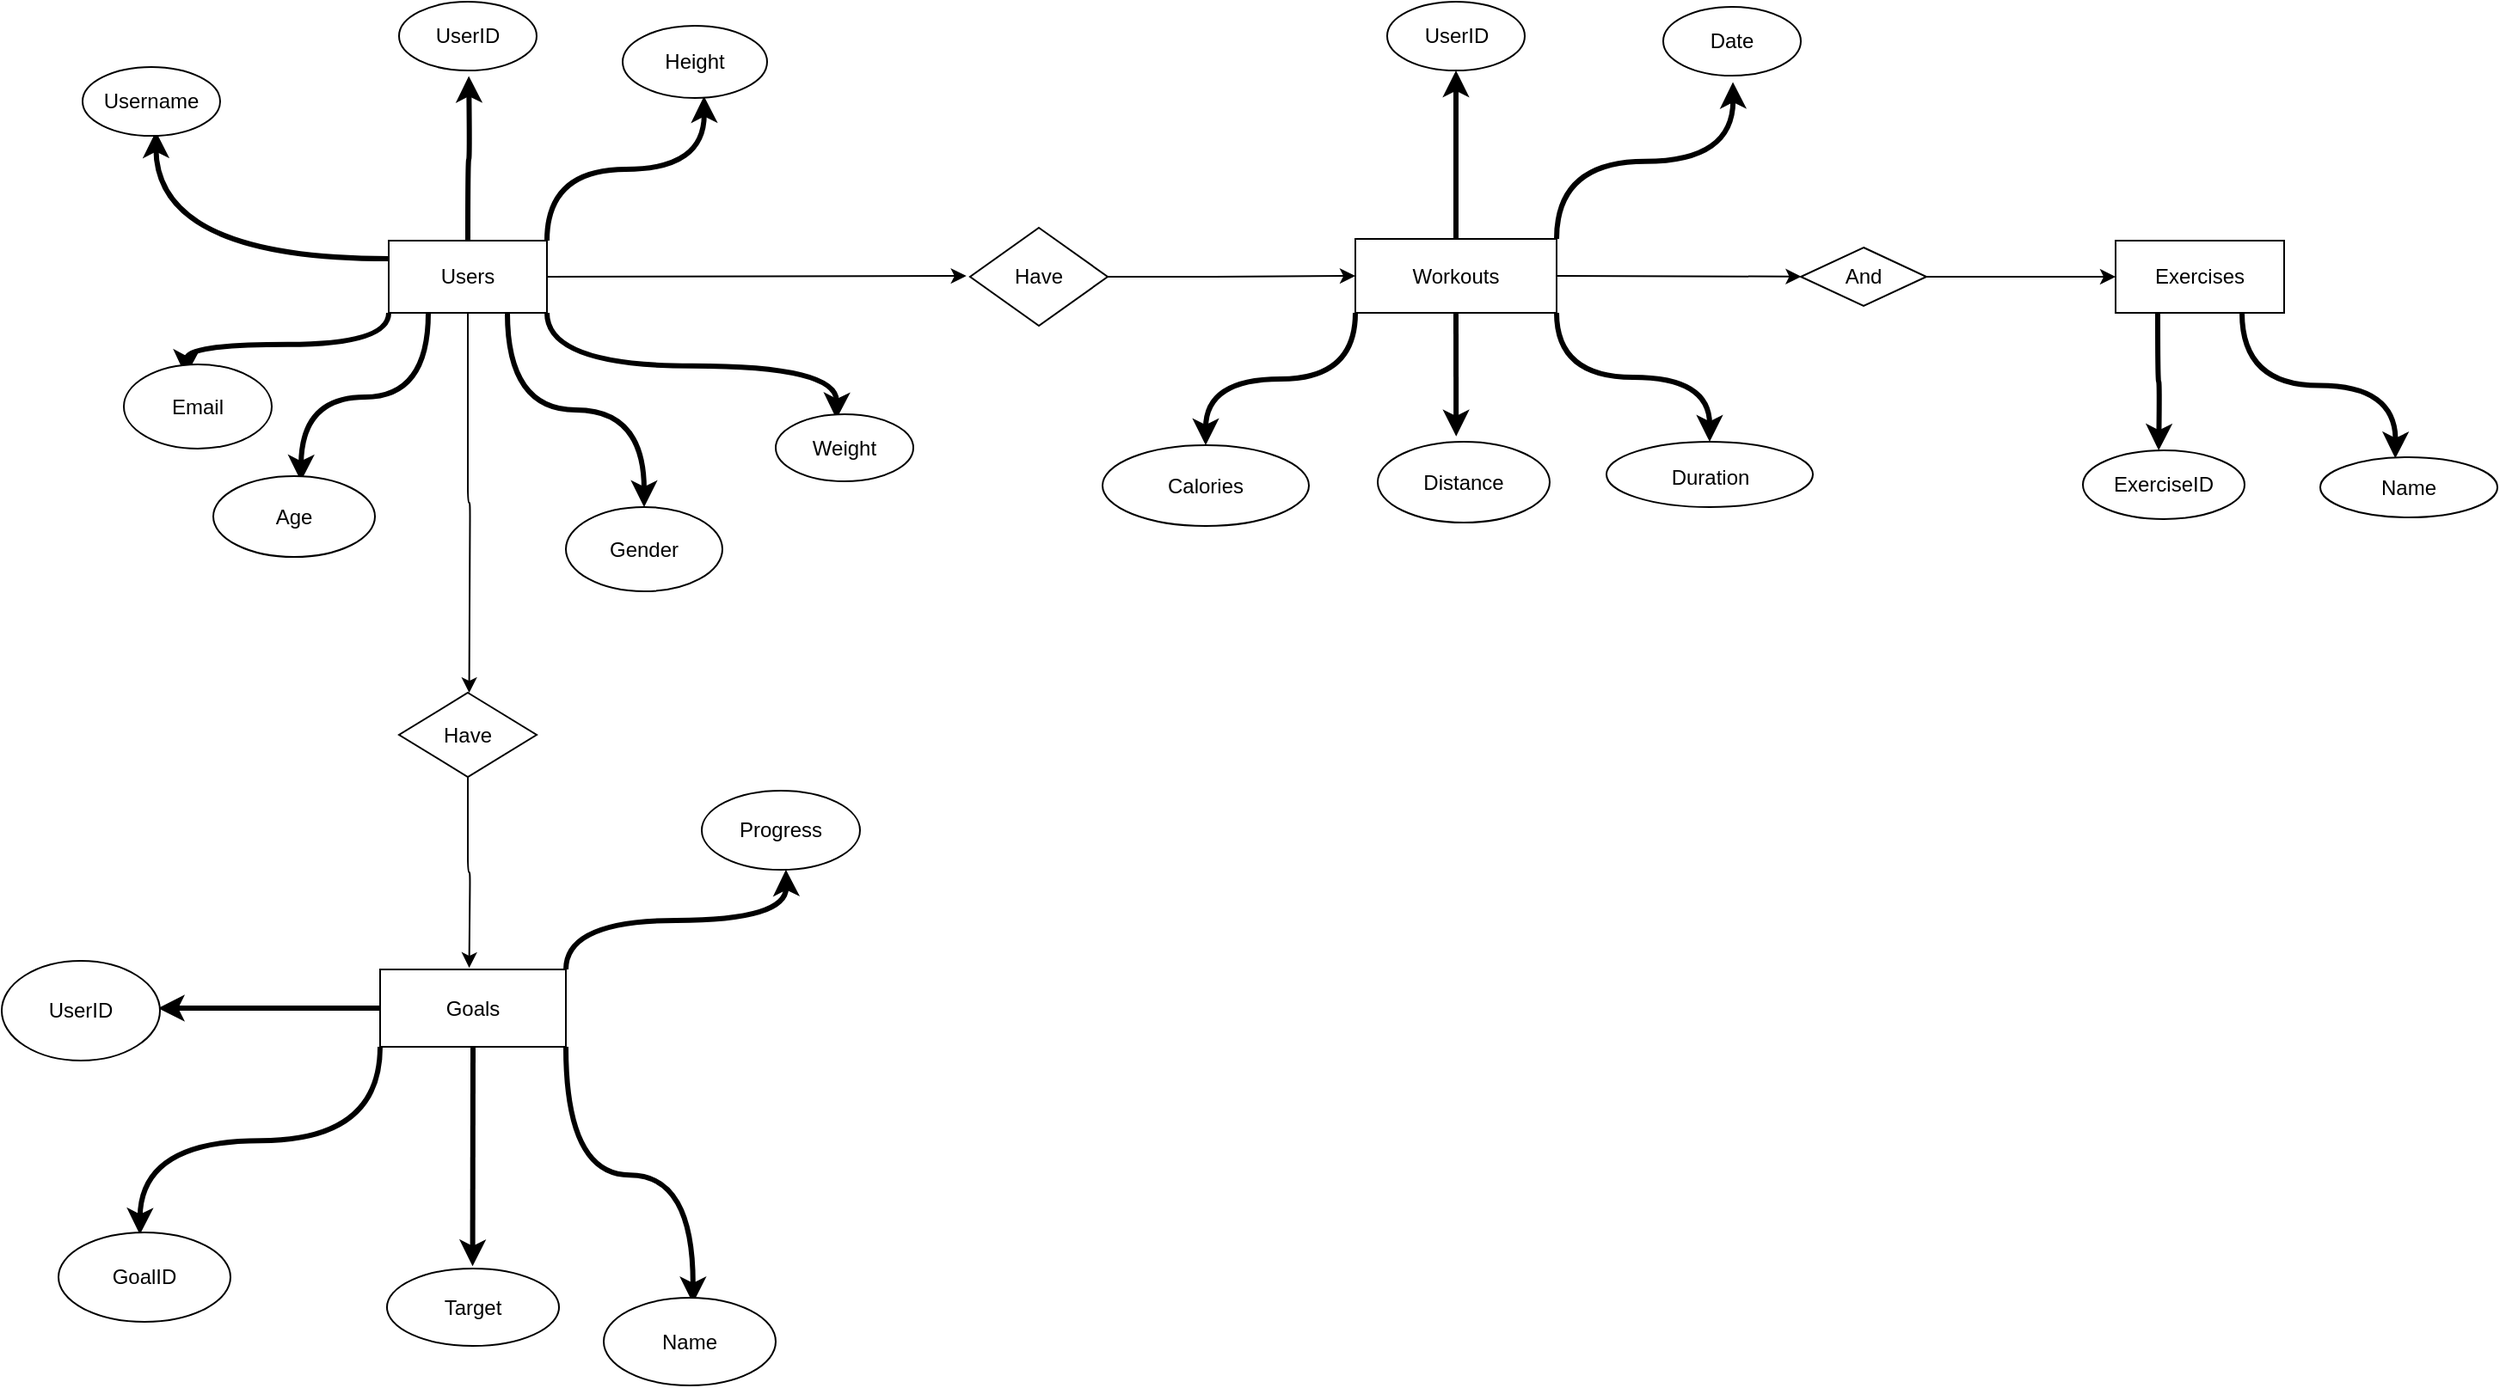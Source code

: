 <mxfile>
    <diagram id="92PUE27hI0z82dehjiVi" name="Page-1">
        <mxGraphModel dx="1115" dy="626" grid="0" gridSize="10" guides="1" tooltips="1" connect="1" arrows="1" fold="1" page="1" pageScale="1" pageWidth="1654" pageHeight="2336" background="none" math="0" shadow="0">
            <root>
                <mxCell id="0"/>
                <mxCell id="1" parent="0"/>
                <mxCell id="181" style="edgeStyle=orthogonalEdgeStyle;html=1;exitX=0;exitY=1;exitDx=0;exitDy=0;curved=1;strokeWidth=3;" parent="1" source="126" edge="1">
                    <mxGeometry relative="1" as="geometry">
                        <mxPoint x="202.002" y="255.846" as="targetPoint"/>
                    </mxGeometry>
                </mxCell>
                <mxCell id="190" style="edgeStyle=orthogonalEdgeStyle;html=1;exitX=0.5;exitY=0;exitDx=0;exitDy=0;curved=1;strokeWidth=3;" parent="1" source="126" edge="1">
                    <mxGeometry relative="1" as="geometry">
                        <mxPoint x="366.556" y="81.244" as="targetPoint"/>
                    </mxGeometry>
                </mxCell>
                <mxCell id="192" style="edgeStyle=orthogonalEdgeStyle;html=1;exitX=0;exitY=0.25;exitDx=0;exitDy=0;curved=1;strokeWidth=3;" parent="1" source="126" edge="1">
                    <mxGeometry relative="1" as="geometry">
                        <mxPoint x="184.613" y="113.466" as="targetPoint"/>
                    </mxGeometry>
                </mxCell>
                <mxCell id="196" style="edgeStyle=orthogonalEdgeStyle;html=1;exitX=0.75;exitY=1;exitDx=0;exitDy=0;entryX=0.5;entryY=0;entryDx=0;entryDy=0;curved=1;strokeWidth=3;" parent="1" source="126" target="194" edge="1">
                    <mxGeometry relative="1" as="geometry"/>
                </mxCell>
                <mxCell id="eKPzWPPOOKFWn6OPrcaA-203" style="edgeStyle=orthogonalEdgeStyle;html=1;exitX=1;exitY=1;exitDx=0;exitDy=0;curved=1;strokeWidth=3;" parent="1" source="126" edge="1">
                    <mxGeometry relative="1" as="geometry">
                        <mxPoint x="580.335" y="280.781" as="targetPoint"/>
                    </mxGeometry>
                </mxCell>
                <mxCell id="eKPzWPPOOKFWn6OPrcaA-206" style="edgeStyle=orthogonalEdgeStyle;html=1;exitX=1;exitY=0;exitDx=0;exitDy=0;curved=1;strokeWidth=3;" parent="1" source="126" edge="1">
                    <mxGeometry relative="1" as="geometry">
                        <mxPoint x="503.303" y="92.974" as="targetPoint"/>
                    </mxGeometry>
                </mxCell>
                <mxCell id="eKPzWPPOOKFWn6OPrcaA-233" style="edgeStyle=orthogonalEdgeStyle;html=1;exitX=1;exitY=0.5;exitDx=0;exitDy=0;" parent="1" source="126" edge="1">
                    <mxGeometry relative="1" as="geometry">
                        <mxPoint x="655.872" y="197.538" as="targetPoint"/>
                    </mxGeometry>
                </mxCell>
                <mxCell id="eKPzWPPOOKFWn6OPrcaA-269" style="edgeStyle=orthogonalEdgeStyle;html=1;exitX=0.25;exitY=1;exitDx=0;exitDy=0;curved=1;strokeWidth=3;" parent="1" source="126" edge="1">
                    <mxGeometry relative="1" as="geometry">
                        <mxPoint x="268.949" y="317.004" as="targetPoint"/>
                    </mxGeometry>
                </mxCell>
                <mxCell id="eKPzWPPOOKFWn6OPrcaA-270" style="edgeStyle=orthogonalEdgeStyle;html=1;exitX=0.5;exitY=1;exitDx=0;exitDy=0;" parent="1" source="126" edge="1">
                    <mxGeometry relative="1" as="geometry">
                        <mxPoint x="366.769" y="440.081" as="targetPoint"/>
                    </mxGeometry>
                </mxCell>
                <mxCell id="126" value="Users" style="rounded=0;whiteSpace=wrap;html=1;strokeColor=default;" parent="1" vertex="1">
                    <mxGeometry x="320" y="177" width="92" height="42" as="geometry"/>
                </mxCell>
                <mxCell id="128" value="Username" style="ellipse;whiteSpace=wrap;html=1;" parent="1" vertex="1">
                    <mxGeometry x="142" y="76" width="80" height="40" as="geometry"/>
                </mxCell>
                <mxCell id="130" value="UserID" style="ellipse;whiteSpace=wrap;html=1;" parent="1" vertex="1">
                    <mxGeometry x="326" y="38" width="80" height="40" as="geometry"/>
                </mxCell>
                <mxCell id="eKPzWPPOOKFWn6OPrcaA-232" style="edgeStyle=orthogonalEdgeStyle;html=1;exitX=0;exitY=1;exitDx=0;exitDy=0;entryX=0.5;entryY=0;entryDx=0;entryDy=0;curved=1;strokeWidth=3;" parent="1" source="142" target="eKPzWPPOOKFWn6OPrcaA-221" edge="1">
                    <mxGeometry relative="1" as="geometry"/>
                </mxCell>
                <mxCell id="eKPzWPPOOKFWn6OPrcaA-247" style="edgeStyle=orthogonalEdgeStyle;html=1;exitX=1;exitY=0;exitDx=0;exitDy=0;curved=1;strokeWidth=3;" parent="1" source="142" edge="1">
                    <mxGeometry relative="1" as="geometry">
                        <mxPoint x="1101.513" y="84.696" as="targetPoint"/>
                    </mxGeometry>
                </mxCell>
                <mxCell id="eKPzWPPOOKFWn6OPrcaA-251" style="edgeStyle=orthogonalEdgeStyle;html=1;exitX=1;exitY=1;exitDx=0;exitDy=0;entryX=0.5;entryY=0;entryDx=0;entryDy=0;curved=1;strokeWidth=3;" parent="1" source="142" target="eKPzWPPOOKFWn6OPrcaA-216" edge="1">
                    <mxGeometry relative="1" as="geometry"/>
                </mxCell>
                <mxCell id="eKPzWPPOOKFWn6OPrcaA-258" style="edgeStyle=orthogonalEdgeStyle;html=1;exitX=0.5;exitY=1;exitDx=0;exitDy=0;curved=1;strokeWidth=3;" parent="1" source="142" edge="1">
                    <mxGeometry relative="1" as="geometry">
                        <mxPoint x="940.615" y="290.85" as="targetPoint"/>
                    </mxGeometry>
                </mxCell>
                <mxCell id="eKPzWPPOOKFWn6OPrcaA-259" style="edgeStyle=orthogonalEdgeStyle;html=1;exitX=0.5;exitY=0;exitDx=0;exitDy=0;entryX=0.5;entryY=1;entryDx=0;entryDy=0;curved=1;strokeWidth=3;" parent="1" source="142" target="144" edge="1">
                    <mxGeometry relative="1" as="geometry"/>
                </mxCell>
                <mxCell id="204" style="edgeStyle=none;rounded=1;html=1;exitX=1;exitY=0.5;exitDx=0;exitDy=0;strokeWidth=1;" edge="1" parent="1" source="142" target="201">
                    <mxGeometry relative="1" as="geometry"/>
                </mxCell>
                <mxCell id="142" value="Workouts" style="rounded=0;whiteSpace=wrap;html=1;" parent="1" vertex="1">
                    <mxGeometry x="882" y="176" width="117" height="43" as="geometry"/>
                </mxCell>
                <mxCell id="144" value="UserID" style="ellipse;whiteSpace=wrap;html=1;" parent="1" vertex="1">
                    <mxGeometry x="900.5" y="38" width="80" height="40" as="geometry"/>
                </mxCell>
                <mxCell id="146" value="Date" style="ellipse;whiteSpace=wrap;html=1;" parent="1" vertex="1">
                    <mxGeometry x="1061" y="41" width="80" height="40" as="geometry"/>
                </mxCell>
                <mxCell id="182" value="Email" style="ellipse;whiteSpace=wrap;html=1;strokeColor=default;" parent="1" vertex="1">
                    <mxGeometry x="166" y="249" width="86" height="49" as="geometry"/>
                </mxCell>
                <mxCell id="188" value="Age" style="ellipse;whiteSpace=wrap;html=1;strokeColor=default;" parent="1" vertex="1">
                    <mxGeometry x="218" y="314" width="94" height="47" as="geometry"/>
                </mxCell>
                <mxCell id="194" value="Gender" style="ellipse;whiteSpace=wrap;html=1;strokeColor=default;" parent="1" vertex="1">
                    <mxGeometry x="423" y="332" width="91" height="49" as="geometry"/>
                </mxCell>
                <mxCell id="eKPzWPPOOKFWn6OPrcaA-201" value="Height" style="ellipse;whiteSpace=wrap;html=1;strokeColor=default;" parent="1" vertex="1">
                    <mxGeometry x="456" y="52" width="84" height="42" as="geometry"/>
                </mxCell>
                <mxCell id="eKPzWPPOOKFWn6OPrcaA-204" value="Weight" style="ellipse;whiteSpace=wrap;html=1;strokeColor=default;" parent="1" vertex="1">
                    <mxGeometry x="545" y="278" width="80" height="39" as="geometry"/>
                </mxCell>
                <mxCell id="eKPzWPPOOKFWn6OPrcaA-216" value="" style="ellipse;whiteSpace=wrap;html=1;strokeColor=default;" parent="1" vertex="1">
                    <mxGeometry x="1028" y="294" width="120" height="38" as="geometry"/>
                </mxCell>
                <mxCell id="eKPzWPPOOKFWn6OPrcaA-217" value="Duration" style="text;html=1;align=center;verticalAlign=middle;resizable=0;points=[];autosize=1;strokeColor=none;fillColor=none;" parent="1" vertex="1">
                    <mxGeometry x="1056.5" y="302" width="63" height="26" as="geometry"/>
                </mxCell>
                <mxCell id="eKPzWPPOOKFWn6OPrcaA-219" value="Distance" style="ellipse;whiteSpace=wrap;html=1;strokeColor=default;" parent="1" vertex="1">
                    <mxGeometry x="895" y="294" width="100" height="47" as="geometry"/>
                </mxCell>
                <mxCell id="eKPzWPPOOKFWn6OPrcaA-221" value="Calories" style="ellipse;whiteSpace=wrap;html=1;strokeColor=default;" parent="1" vertex="1">
                    <mxGeometry x="735" y="296" width="120" height="47" as="geometry"/>
                </mxCell>
                <mxCell id="eKPzWPPOOKFWn6OPrcaA-240" style="edgeStyle=orthogonalEdgeStyle;html=1;exitX=1;exitY=0.5;exitDx=0;exitDy=0;entryX=0;entryY=0.5;entryDx=0;entryDy=0;" parent="1" source="eKPzWPPOOKFWn6OPrcaA-234" target="142" edge="1">
                    <mxGeometry relative="1" as="geometry"/>
                </mxCell>
                <mxCell id="eKPzWPPOOKFWn6OPrcaA-234" value="Have" style="rhombus;whiteSpace=wrap;html=1;strokeColor=default;" parent="1" vertex="1">
                    <mxGeometry x="658" y="169.5" width="80" height="57" as="geometry"/>
                </mxCell>
                <mxCell id="eKPzWPPOOKFWn6OPrcaA-264" style="edgeStyle=orthogonalEdgeStyle;html=1;exitX=0.25;exitY=1;exitDx=0;exitDy=0;curved=1;strokeWidth=3;" parent="1" source="eKPzWPPOOKFWn6OPrcaA-262" edge="1">
                    <mxGeometry relative="1" as="geometry">
                        <mxPoint x="1349.077" y="299.03" as="targetPoint"/>
                    </mxGeometry>
                </mxCell>
                <mxCell id="eKPzWPPOOKFWn6OPrcaA-268" style="edgeStyle=orthogonalEdgeStyle;html=1;exitX=0.75;exitY=1;exitDx=0;exitDy=0;curved=1;strokeWidth=3;" parent="1" source="eKPzWPPOOKFWn6OPrcaA-262" edge="1">
                    <mxGeometry relative="1" as="geometry">
                        <mxPoint x="1486.641" y="303.645" as="targetPoint"/>
                    </mxGeometry>
                </mxCell>
                <mxCell id="eKPzWPPOOKFWn6OPrcaA-262" value="Exercises" style="rounded=0;whiteSpace=wrap;html=1;strokeColor=default;" parent="1" vertex="1">
                    <mxGeometry x="1324" y="177" width="98" height="42" as="geometry"/>
                </mxCell>
                <mxCell id="eKPzWPPOOKFWn6OPrcaA-265" value="ExerciseID" style="ellipse;whiteSpace=wrap;html=1;strokeColor=default;" parent="1" vertex="1">
                    <mxGeometry x="1305" y="299" width="94" height="40" as="geometry"/>
                </mxCell>
                <mxCell id="eKPzWPPOOKFWn6OPrcaA-266" value="Name" style="ellipse;whiteSpace=wrap;html=1;strokeColor=default;" parent="1" vertex="1">
                    <mxGeometry x="1443" y="303" width="103" height="35" as="geometry"/>
                </mxCell>
                <mxCell id="eKPzWPPOOKFWn6OPrcaA-272" style="edgeStyle=orthogonalEdgeStyle;html=1;exitX=0.5;exitY=1;exitDx=0;exitDy=0;" parent="1" source="eKPzWPPOOKFWn6OPrcaA-271" edge="1">
                    <mxGeometry relative="1" as="geometry">
                        <mxPoint x="366.769" y="600.081" as="targetPoint"/>
                    </mxGeometry>
                </mxCell>
                <mxCell id="eKPzWPPOOKFWn6OPrcaA-271" value="Have" style="rhombus;whiteSpace=wrap;html=1;strokeColor=default;" parent="1" vertex="1">
                    <mxGeometry x="326" y="440" width="80" height="49" as="geometry"/>
                </mxCell>
                <mxCell id="eKPzWPPOOKFWn6OPrcaA-275" style="edgeStyle=orthogonalEdgeStyle;html=1;exitX=0;exitY=0.5;exitDx=0;exitDy=0;" parent="1" source="eKPzWPPOOKFWn6OPrcaA-273" edge="1">
                    <mxGeometry relative="1" as="geometry">
                        <mxPoint x="314.462" y="623.538" as="targetPoint"/>
                    </mxGeometry>
                </mxCell>
                <mxCell id="eKPzWPPOOKFWn6OPrcaA-276" style="edgeStyle=orthogonalEdgeStyle;html=1;exitX=0;exitY=0.5;exitDx=0;exitDy=0;curved=1;strokeWidth=3;" parent="1" source="eKPzWPPOOKFWn6OPrcaA-273" edge="1">
                    <mxGeometry relative="1" as="geometry">
                        <mxPoint x="185.82" y="623.538" as="targetPoint"/>
                    </mxGeometry>
                </mxCell>
                <mxCell id="eKPzWPPOOKFWn6OPrcaA-282" style="edgeStyle=orthogonalEdgeStyle;html=1;exitX=0;exitY=1;exitDx=0;exitDy=0;curved=1;strokeWidth=3;" parent="1" source="eKPzWPPOOKFWn6OPrcaA-273" edge="1">
                    <mxGeometry relative="1" as="geometry">
                        <mxPoint x="175.308" y="755.209" as="targetPoint"/>
                    </mxGeometry>
                </mxCell>
                <mxCell id="eKPzWPPOOKFWn6OPrcaA-283" style="edgeStyle=orthogonalEdgeStyle;html=1;exitX=1;exitY=1;exitDx=0;exitDy=0;curved=1;strokeWidth=3;" parent="1" source="eKPzWPPOOKFWn6OPrcaA-273" edge="1">
                    <mxGeometry relative="1" as="geometry">
                        <mxPoint x="496.846" y="795.209" as="targetPoint"/>
                    </mxGeometry>
                </mxCell>
                <mxCell id="eKPzWPPOOKFWn6OPrcaA-286" style="edgeStyle=orthogonalEdgeStyle;html=1;exitX=0.5;exitY=1;exitDx=0;exitDy=0;curved=1;strokeWidth=3;" parent="1" source="eKPzWPPOOKFWn6OPrcaA-273" edge="1">
                    <mxGeometry relative="1" as="geometry">
                        <mxPoint x="368.769" y="773.671" as="targetPoint"/>
                    </mxGeometry>
                </mxCell>
                <mxCell id="eKPzWPPOOKFWn6OPrcaA-290" style="edgeStyle=orthogonalEdgeStyle;html=1;exitX=1;exitY=0;exitDx=0;exitDy=0;curved=1;strokeWidth=3;" parent="1" source="eKPzWPPOOKFWn6OPrcaA-273" edge="1">
                    <mxGeometry relative="1" as="geometry">
                        <mxPoint x="550.949" y="542.901" as="targetPoint"/>
                    </mxGeometry>
                </mxCell>
                <mxCell id="eKPzWPPOOKFWn6OPrcaA-273" value="Goals" style="rounded=0;whiteSpace=wrap;html=1;strokeColor=default;" parent="1" vertex="1">
                    <mxGeometry x="315" y="601" width="108" height="45" as="geometry"/>
                </mxCell>
                <mxCell id="eKPzWPPOOKFWn6OPrcaA-277" value="UserID" style="ellipse;whiteSpace=wrap;html=1;strokeColor=default;" parent="1" vertex="1">
                    <mxGeometry x="95" y="596" width="92" height="58" as="geometry"/>
                </mxCell>
                <mxCell id="eKPzWPPOOKFWn6OPrcaA-278" value="GoalID" style="ellipse;whiteSpace=wrap;html=1;strokeColor=default;" parent="1" vertex="1">
                    <mxGeometry x="128" y="754" width="100" height="52" as="geometry"/>
                </mxCell>
                <mxCell id="eKPzWPPOOKFWn6OPrcaA-279" value="Name" style="ellipse;whiteSpace=wrap;html=1;strokeColor=default;" parent="1" vertex="1">
                    <mxGeometry x="445" y="792" width="100" height="51" as="geometry"/>
                </mxCell>
                <mxCell id="eKPzWPPOOKFWn6OPrcaA-288" value="Target" style="ellipse;whiteSpace=wrap;html=1;strokeColor=default;" parent="1" vertex="1">
                    <mxGeometry x="319" y="775" width="100" height="45" as="geometry"/>
                </mxCell>
                <mxCell id="eKPzWPPOOKFWn6OPrcaA-289" value="Progress" style="ellipse;whiteSpace=wrap;html=1;strokeColor=default;" parent="1" vertex="1">
                    <mxGeometry x="502" y="497" width="92" height="46" as="geometry"/>
                </mxCell>
                <mxCell id="206" style="edgeStyle=none;rounded=1;html=1;exitX=1;exitY=0.5;exitDx=0;exitDy=0;entryX=0;entryY=0.5;entryDx=0;entryDy=0;strokeWidth=1;" edge="1" parent="1" source="201" target="eKPzWPPOOKFWn6OPrcaA-262">
                    <mxGeometry relative="1" as="geometry"/>
                </mxCell>
                <mxCell id="201" value="And" style="rhombus;whiteSpace=wrap;html=1;" vertex="1" parent="1">
                    <mxGeometry x="1141" y="181" width="73" height="34" as="geometry"/>
                </mxCell>
            </root>
        </mxGraphModel>
    </diagram>
    <diagram id="nMrULd_-dOess38SxF_G" name="Page-2">
        <mxGraphModel dx="667" dy="532" grid="0" gridSize="10" guides="1" tooltips="1" connect="1" arrows="1" fold="1" page="1" pageScale="1" pageWidth="850" pageHeight="1100" math="0" shadow="0">
            <root>
                <mxCell id="0"/>
                <mxCell id="1" parent="0"/>
            </root>
        </mxGraphModel>
    </diagram>
</mxfile>